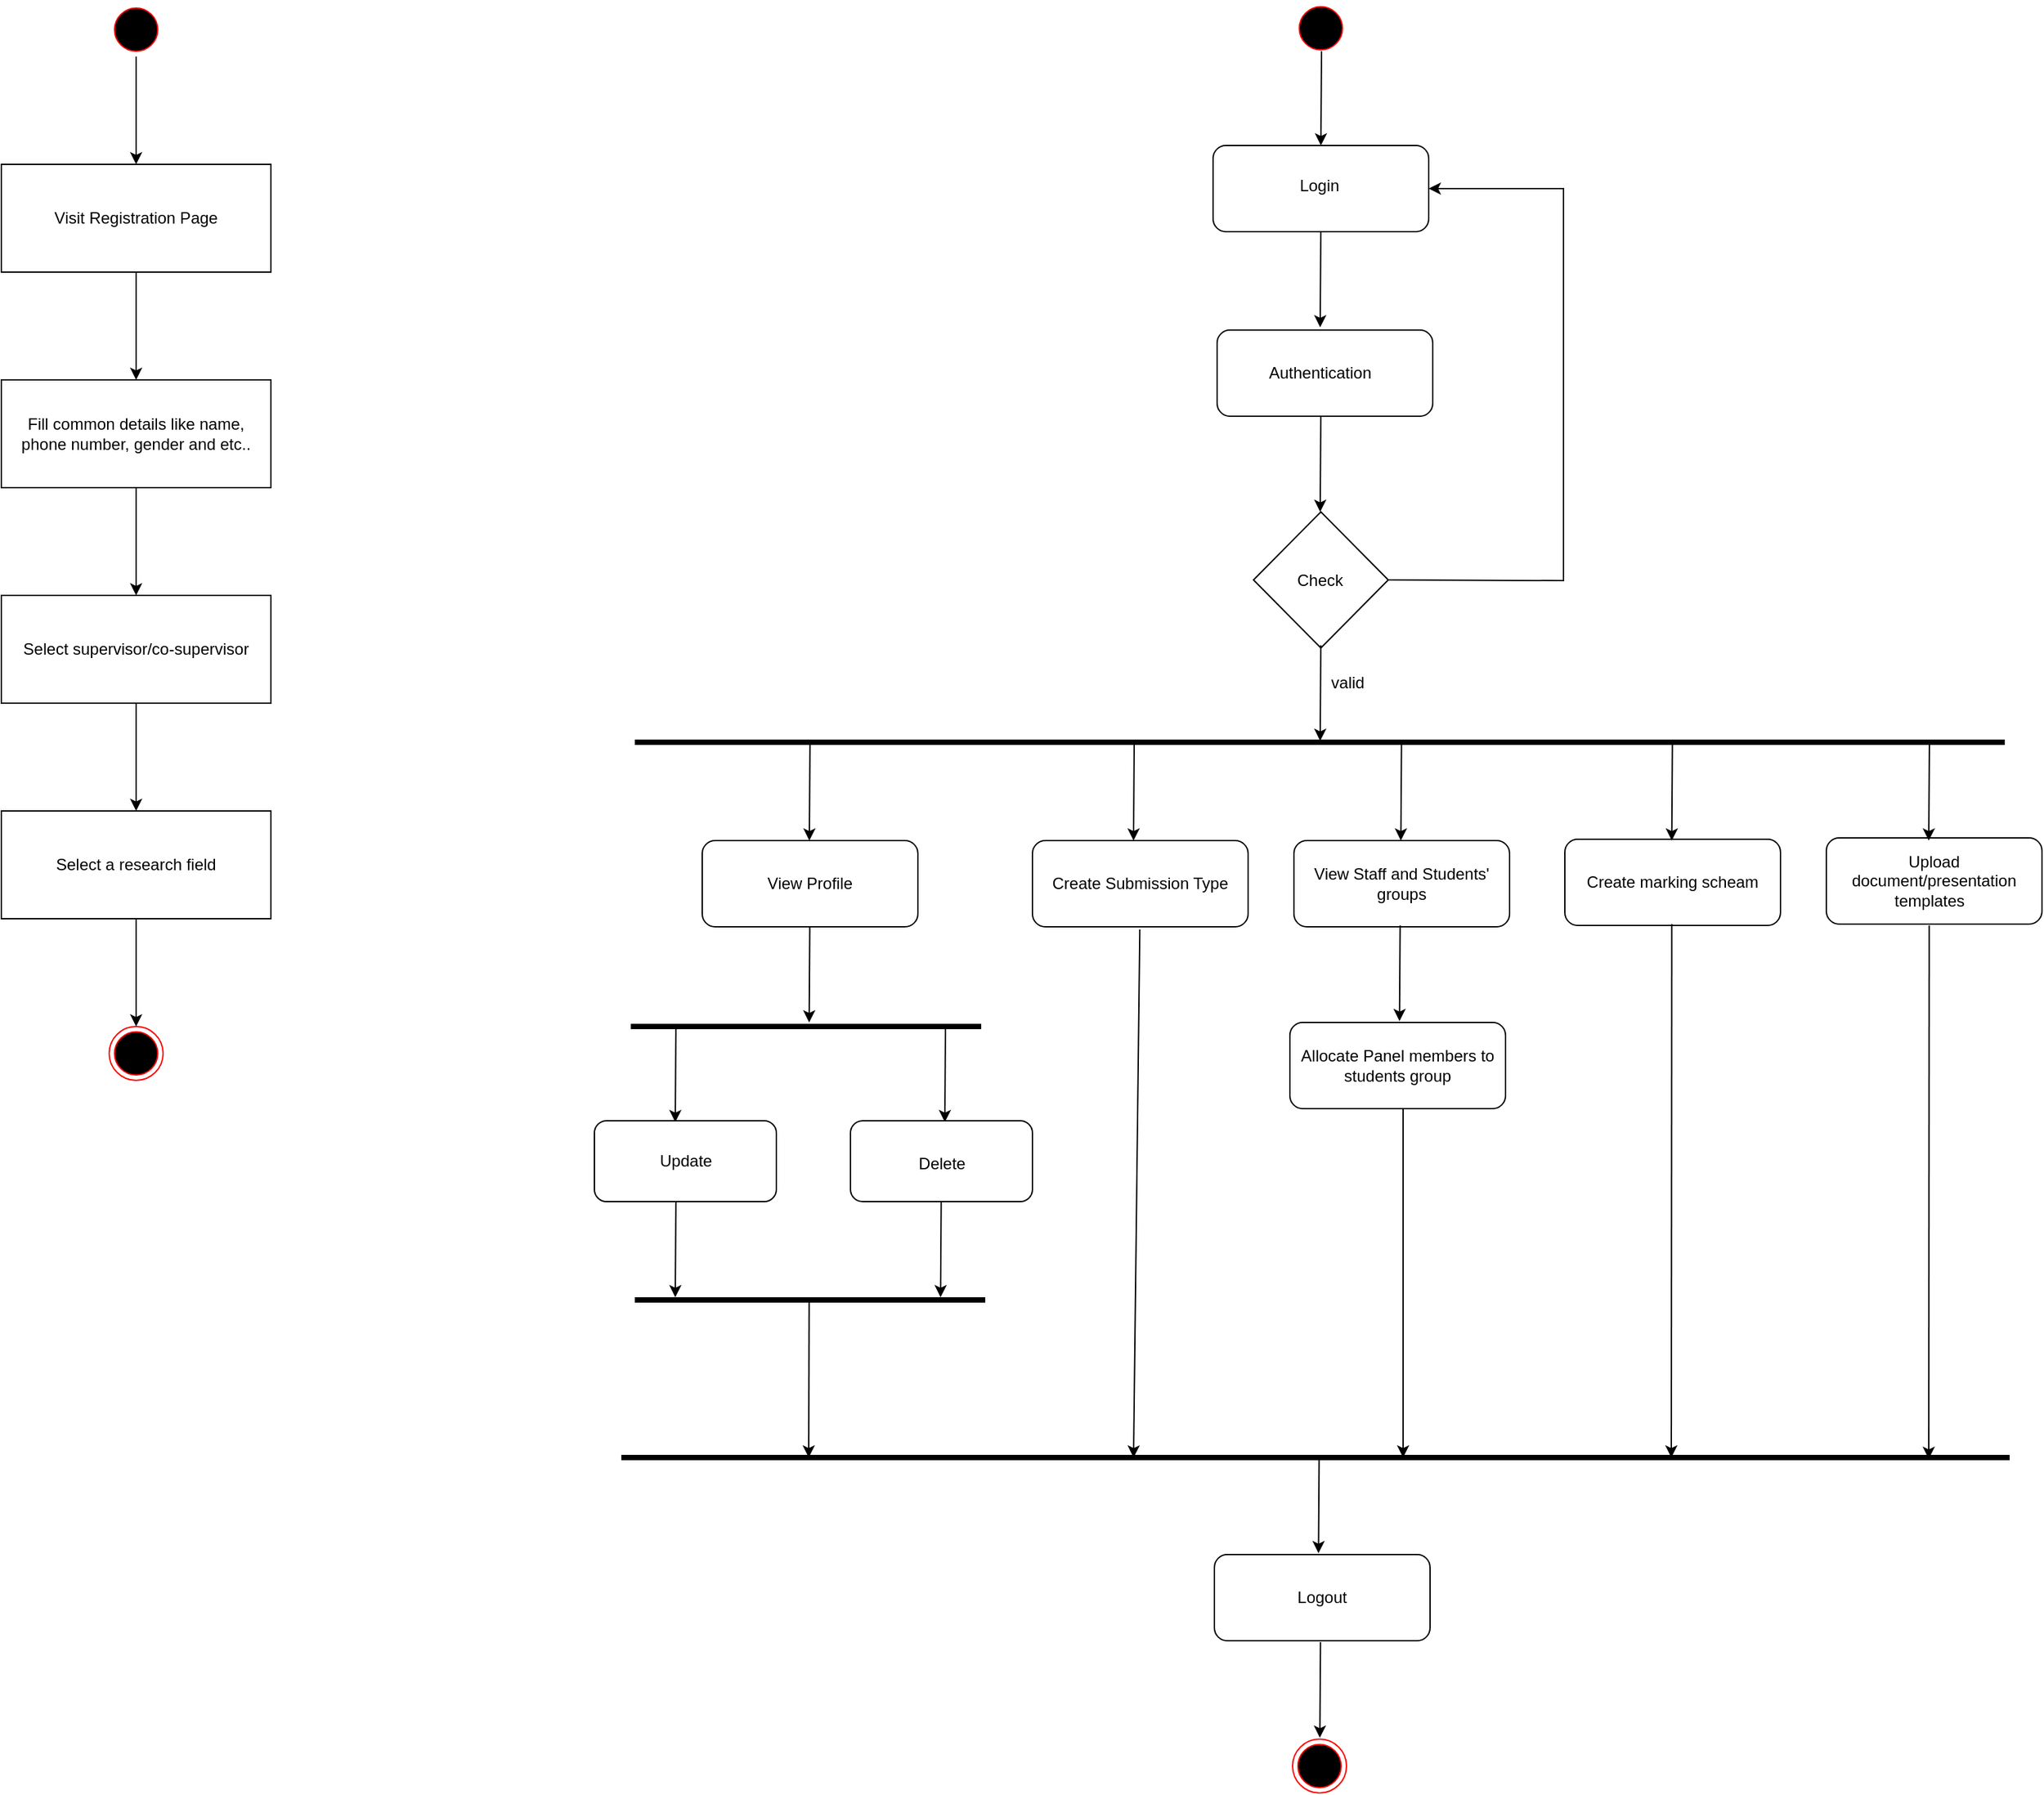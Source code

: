 <mxfile version="17.4.6" type="device" pages="4"><diagram id="7junTqOisqFzJntuYVe5" name="Registration"><mxGraphModel dx="1153" dy="1713" grid="1" gridSize="10" guides="1" tooltips="1" connect="1" arrows="1" fold="1" page="1" pageScale="1" pageWidth="850" pageHeight="1100" math="0" shadow="0"><root><mxCell id="0"/><mxCell id="1" parent="0"/><mxCell id="e0Zj1xR4pIRWwDDZG_VM-1" value="Visit Registration Page" style="html=1;dashed=0;whitespace=wrap;whiteSpace=wrap;spacing=3;" parent="1" vertex="1"><mxGeometry y="120" width="200" height="80" as="geometry"/></mxCell><mxCell id="e0Zj1xR4pIRWwDDZG_VM-3" value="" style="ellipse;html=1;shape=startState;fillColor=#000000;strokeColor=#ff0000;" parent="1" vertex="1"><mxGeometry x="80" width="40" height="40" as="geometry"/></mxCell><mxCell id="e0Zj1xR4pIRWwDDZG_VM-5" value="" style="endArrow=classic;html=1;rounded=0;exitX=0.5;exitY=1;exitDx=0;exitDy=0;entryX=0.5;entryY=0;entryDx=0;entryDy=0;" parent="1" source="e0Zj1xR4pIRWwDDZG_VM-3" target="e0Zj1xR4pIRWwDDZG_VM-1" edge="1"><mxGeometry width="50" height="50" relative="1" as="geometry"><mxPoint x="400" y="260" as="sourcePoint"/><mxPoint x="450" y="210" as="targetPoint"/></mxGeometry></mxCell><mxCell id="e0Zj1xR4pIRWwDDZG_VM-9" value="Fill common details like name, phone number, gender and etc.." style="html=1;dashed=0;whitespace=wrap;whiteSpace=wrap;spacing=3;" parent="1" vertex="1"><mxGeometry y="280" width="200" height="80" as="geometry"/></mxCell><mxCell id="e0Zj1xR4pIRWwDDZG_VM-10" value="" style="endArrow=classic;html=1;rounded=0;exitX=0.5;exitY=1;exitDx=0;exitDy=0;entryX=0.5;entryY=0;entryDx=0;entryDy=0;" parent="1" source="e0Zj1xR4pIRWwDDZG_VM-1" target="e0Zj1xR4pIRWwDDZG_VM-9" edge="1"><mxGeometry width="50" height="50" relative="1" as="geometry"><mxPoint x="340" y="230" as="sourcePoint"/><mxPoint x="340" y="310" as="targetPoint"/></mxGeometry></mxCell><mxCell id="e0Zj1xR4pIRWwDDZG_VM-11" value="Select supervisor/co-supervisor" style="html=1;dashed=0;whitespace=wrap;whiteSpace=wrap;spacing=3;" parent="1" vertex="1"><mxGeometry y="440" width="200" height="80" as="geometry"/></mxCell><mxCell id="e0Zj1xR4pIRWwDDZG_VM-12" value="" style="endArrow=classic;html=1;rounded=0;exitX=0.5;exitY=1;exitDx=0;exitDy=0;entryX=0.5;entryY=0;entryDx=0;entryDy=0;" parent="1" source="e0Zj1xR4pIRWwDDZG_VM-9" target="e0Zj1xR4pIRWwDDZG_VM-11" edge="1"><mxGeometry width="50" height="50" relative="1" as="geometry"><mxPoint x="390" y="420" as="sourcePoint"/><mxPoint x="390" y="500" as="targetPoint"/></mxGeometry></mxCell><mxCell id="e0Zj1xR4pIRWwDDZG_VM-13" value="Select a research field" style="html=1;dashed=0;whitespace=wrap;whiteSpace=wrap;spacing=3;" parent="1" vertex="1"><mxGeometry y="600" width="200" height="80" as="geometry"/></mxCell><mxCell id="e0Zj1xR4pIRWwDDZG_VM-14" value="" style="endArrow=classic;html=1;rounded=0;exitX=0.5;exitY=1;exitDx=0;exitDy=0;entryX=0.5;entryY=0;entryDx=0;entryDy=0;" parent="1" source="e0Zj1xR4pIRWwDDZG_VM-11" target="e0Zj1xR4pIRWwDDZG_VM-13" edge="1"><mxGeometry width="50" height="50" relative="1" as="geometry"><mxPoint x="340" y="560" as="sourcePoint"/><mxPoint x="340" y="640" as="targetPoint"/></mxGeometry></mxCell><mxCell id="e0Zj1xR4pIRWwDDZG_VM-15" value="" style="ellipse;html=1;shape=endState;fillColor=#000000;strokeColor=#ff0000;fontColor=#4D4D4D;" parent="1" vertex="1"><mxGeometry x="80" y="760" width="40" height="40" as="geometry"/></mxCell><mxCell id="e0Zj1xR4pIRWwDDZG_VM-16" value="" style="endArrow=classic;html=1;rounded=0;exitX=0.5;exitY=1;exitDx=0;exitDy=0;entryX=0.5;entryY=0;entryDx=0;entryDy=0;" parent="1" source="e0Zj1xR4pIRWwDDZG_VM-13" target="e0Zj1xR4pIRWwDDZG_VM-15" edge="1"><mxGeometry width="50" height="50" relative="1" as="geometry"><mxPoint x="160" y="700" as="sourcePoint"/><mxPoint x="160" y="780" as="targetPoint"/></mxGeometry></mxCell><mxCell id="K9vtQloMEwbBH8qfEJpa-1" value="" style="ellipse;html=1;shape=startState;fillColor=#000000;strokeColor=#ff0000;" vertex="1" parent="1"><mxGeometry x="959" y="-1" width="40" height="40" as="geometry"/></mxCell><mxCell id="K9vtQloMEwbBH8qfEJpa-2" value="" style="endArrow=classic;html=1;rounded=0;exitX=0.5;exitY=1;exitDx=0;exitDy=0;entryX=0.5;entryY=0;entryDx=0;entryDy=0;" edge="1" parent="1" target="K9vtQloMEwbBH8qfEJpa-3"><mxGeometry width="50" height="50" relative="1" as="geometry"><mxPoint x="979.47" y="36" as="sourcePoint"/><mxPoint x="979.47" y="116" as="targetPoint"/></mxGeometry></mxCell><mxCell id="K9vtQloMEwbBH8qfEJpa-3" value="" style="rounded=1;whiteSpace=wrap;html=1;" vertex="1" parent="1"><mxGeometry x="899" y="106" width="160" height="64" as="geometry"/></mxCell><mxCell id="K9vtQloMEwbBH8qfEJpa-4" value="Login" style="text;html=1;strokeColor=none;fillColor=none;align=center;verticalAlign=middle;whiteSpace=wrap;rounded=0;" vertex="1" parent="1"><mxGeometry x="948" y="121" width="60" height="30" as="geometry"/></mxCell><mxCell id="K9vtQloMEwbBH8qfEJpa-5" value="" style="endArrow=classic;html=1;rounded=0;exitX=0.5;exitY=1;exitDx=0;exitDy=0;entryX=0.5;entryY=0;entryDx=0;entryDy=0;" edge="1" parent="1"><mxGeometry width="50" height="50" relative="1" as="geometry"><mxPoint x="978.94" y="170" as="sourcePoint"/><mxPoint x="978.47" y="241" as="targetPoint"/></mxGeometry></mxCell><mxCell id="K9vtQloMEwbBH8qfEJpa-7" value="" style="rounded=1;whiteSpace=wrap;html=1;" vertex="1" parent="1"><mxGeometry x="902" y="243" width="160" height="64" as="geometry"/></mxCell><mxCell id="K9vtQloMEwbBH8qfEJpa-8" value="Authentication" style="text;html=1;strokeColor=none;fillColor=none;align=center;verticalAlign=middle;whiteSpace=wrap;rounded=0;" vertex="1" parent="1"><mxGeometry x="927.5" y="260" width="101" height="30" as="geometry"/></mxCell><mxCell id="K9vtQloMEwbBH8qfEJpa-9" value="" style="endArrow=classic;html=1;rounded=0;exitX=0.5;exitY=1;exitDx=0;exitDy=0;entryX=0.5;entryY=0;entryDx=0;entryDy=0;" edge="1" parent="1"><mxGeometry width="50" height="50" relative="1" as="geometry"><mxPoint x="978.94" y="307" as="sourcePoint"/><mxPoint x="978.47" y="378" as="targetPoint"/></mxGeometry></mxCell><mxCell id="K9vtQloMEwbBH8qfEJpa-10" value="" style="rhombus;whiteSpace=wrap;html=1;" vertex="1" parent="1"><mxGeometry x="929" y="378" width="100" height="101" as="geometry"/></mxCell><mxCell id="K9vtQloMEwbBH8qfEJpa-11" value="Check" style="text;html=1;strokeColor=none;fillColor=none;align=center;verticalAlign=middle;whiteSpace=wrap;rounded=0;" vertex="1" parent="1"><mxGeometry x="927.5" y="413.5" width="101" height="30" as="geometry"/></mxCell><mxCell id="K9vtQloMEwbBH8qfEJpa-12" value="" style="endArrow=classic;html=1;rounded=0;exitX=0.5;exitY=1;exitDx=0;exitDy=0;entryX=0.5;entryY=0;entryDx=0;entryDy=0;" edge="1" parent="1"><mxGeometry width="50" height="50" relative="1" as="geometry"><mxPoint x="978.94" y="477" as="sourcePoint"/><mxPoint x="978.47" y="548" as="targetPoint"/></mxGeometry></mxCell><mxCell id="K9vtQloMEwbBH8qfEJpa-13" value="valid" style="text;html=1;strokeColor=none;fillColor=none;align=center;verticalAlign=middle;whiteSpace=wrap;rounded=0;" vertex="1" parent="1"><mxGeometry x="969" y="490" width="60" height="30" as="geometry"/></mxCell><mxCell id="K9vtQloMEwbBH8qfEJpa-14" value="" style="endArrow=classic;html=1;rounded=0;exitX=1;exitY=0.5;exitDx=0;exitDy=0;entryX=1;entryY=0.5;entryDx=0;entryDy=0;" edge="1" parent="1" source="K9vtQloMEwbBH8qfEJpa-11" target="K9vtQloMEwbBH8qfEJpa-3"><mxGeometry width="50" height="50" relative="1" as="geometry"><mxPoint x="1119" y="413.5" as="sourcePoint"/><mxPoint x="1169" y="-30" as="targetPoint"/><Array as="points"><mxPoint x="1159" y="429"/><mxPoint x="1159" y="138"/></Array></mxGeometry></mxCell><mxCell id="K9vtQloMEwbBH8qfEJpa-19" value="" style="endArrow=none;html=1;rounded=0;strokeWidth=4;" edge="1" parent="1"><mxGeometry width="50" height="50" relative="1" as="geometry"><mxPoint x="470" y="549" as="sourcePoint"/><mxPoint x="1486.4" y="549" as="targetPoint"/></mxGeometry></mxCell><mxCell id="K9vtQloMEwbBH8qfEJpa-20" value="" style="endArrow=classic;html=1;rounded=0;exitX=0.5;exitY=1;exitDx=0;exitDy=0;entryX=0.5;entryY=0;entryDx=0;entryDy=0;" edge="1" parent="1"><mxGeometry width="50" height="50" relative="1" as="geometry"><mxPoint x="599.94" y="551" as="sourcePoint"/><mxPoint x="599.47" y="622" as="targetPoint"/></mxGeometry></mxCell><mxCell id="K9vtQloMEwbBH8qfEJpa-21" value="" style="rounded=1;whiteSpace=wrap;html=1;" vertex="1" parent="1"><mxGeometry x="520" y="622" width="160" height="64" as="geometry"/></mxCell><mxCell id="K9vtQloMEwbBH8qfEJpa-22" value="View Profile" style="text;html=1;strokeColor=none;fillColor=none;align=center;verticalAlign=middle;whiteSpace=wrap;rounded=0;" vertex="1" parent="1"><mxGeometry x="550" y="639" width="100" height="30" as="geometry"/></mxCell><mxCell id="K9vtQloMEwbBH8qfEJpa-23" value="" style="endArrow=classic;html=1;rounded=0;exitX=0.5;exitY=1;exitDx=0;exitDy=0;entryX=0.5;entryY=0;entryDx=0;entryDy=0;" edge="1" parent="1"><mxGeometry width="50" height="50" relative="1" as="geometry"><mxPoint x="700.47" y="760" as="sourcePoint"/><mxPoint x="700.0" y="831" as="targetPoint"/></mxGeometry></mxCell><mxCell id="K9vtQloMEwbBH8qfEJpa-24" value="" style="endArrow=classic;html=1;rounded=0;exitX=0.5;exitY=1;exitDx=0;exitDy=0;entryX=0.5;entryY=0;entryDx=0;entryDy=0;" edge="1" parent="1"><mxGeometry width="50" height="50" relative="1" as="geometry"><mxPoint x="500.47" y="760" as="sourcePoint"/><mxPoint x="500.0" y="831" as="targetPoint"/></mxGeometry></mxCell><mxCell id="K9vtQloMEwbBH8qfEJpa-25" value="" style="endArrow=classic;html=1;rounded=0;exitX=0.5;exitY=1;exitDx=0;exitDy=0;entryX=0.5;entryY=0;entryDx=0;entryDy=0;" edge="1" parent="1"><mxGeometry width="50" height="50" relative="1" as="geometry"><mxPoint x="599.8" y="686" as="sourcePoint"/><mxPoint x="599.33" y="757" as="targetPoint"/></mxGeometry></mxCell><mxCell id="K9vtQloMEwbBH8qfEJpa-26" value="" style="endArrow=none;html=1;rounded=0;strokeWidth=4;" edge="1" parent="1"><mxGeometry width="50" height="50" relative="1" as="geometry"><mxPoint x="467" y="760" as="sourcePoint"/><mxPoint x="727" y="760" as="targetPoint"/></mxGeometry></mxCell><mxCell id="K9vtQloMEwbBH8qfEJpa-27" value="" style="rounded=1;whiteSpace=wrap;html=1;" vertex="1" parent="1"><mxGeometry x="765" y="622" width="160" height="64" as="geometry"/></mxCell><mxCell id="K9vtQloMEwbBH8qfEJpa-28" value="" style="rounded=1;whiteSpace=wrap;html=1;" vertex="1" parent="1"><mxGeometry x="440" y="830" width="135" height="60" as="geometry"/></mxCell><mxCell id="K9vtQloMEwbBH8qfEJpa-29" value="" style="rounded=1;whiteSpace=wrap;html=1;" vertex="1" parent="1"><mxGeometry x="630" y="830" width="135" height="60" as="geometry"/></mxCell><mxCell id="K9vtQloMEwbBH8qfEJpa-30" value="Delete" style="text;html=1;strokeColor=none;fillColor=none;align=center;verticalAlign=middle;whiteSpace=wrap;rounded=0;" vertex="1" parent="1"><mxGeometry x="647.5" y="847" width="100" height="30" as="geometry"/></mxCell><mxCell id="K9vtQloMEwbBH8qfEJpa-31" value="Update" style="text;html=1;strokeColor=none;fillColor=none;align=center;verticalAlign=middle;whiteSpace=wrap;rounded=0;" vertex="1" parent="1"><mxGeometry x="457.5" y="845" width="100" height="30" as="geometry"/></mxCell><mxCell id="K9vtQloMEwbBH8qfEJpa-32" value="" style="endArrow=none;html=1;rounded=0;strokeWidth=4;" edge="1" parent="1"><mxGeometry width="50" height="50" relative="1" as="geometry"><mxPoint x="470" y="963" as="sourcePoint"/><mxPoint x="730" y="963" as="targetPoint"/></mxGeometry></mxCell><mxCell id="K9vtQloMEwbBH8qfEJpa-34" value="" style="endArrow=classic;html=1;rounded=0;exitX=0.5;exitY=1;exitDx=0;exitDy=0;entryX=0.5;entryY=0;entryDx=0;entryDy=0;" edge="1" parent="1"><mxGeometry width="50" height="50" relative="1" as="geometry"><mxPoint x="500.47" y="890" as="sourcePoint"/><mxPoint x="500.0" y="961" as="targetPoint"/></mxGeometry></mxCell><mxCell id="K9vtQloMEwbBH8qfEJpa-35" value="" style="endArrow=classic;html=1;rounded=0;exitX=0.5;exitY=1;exitDx=0;exitDy=0;entryX=0.5;entryY=0;entryDx=0;entryDy=0;" edge="1" parent="1"><mxGeometry width="50" height="50" relative="1" as="geometry"><mxPoint x="697.3" y="890" as="sourcePoint"/><mxPoint x="696.83" y="961" as="targetPoint"/></mxGeometry></mxCell><mxCell id="K9vtQloMEwbBH8qfEJpa-36" value="" style="endArrow=classic;html=1;rounded=0;exitX=0.5;exitY=1;exitDx=0;exitDy=0;entryX=0.5;entryY=0;entryDx=0;entryDy=0;" edge="1" parent="1"><mxGeometry width="50" height="50" relative="1" as="geometry"><mxPoint x="840.47" y="551" as="sourcePoint"/><mxPoint x="840.0" y="622" as="targetPoint"/></mxGeometry></mxCell><mxCell id="K9vtQloMEwbBH8qfEJpa-37" value="Create Submission Type" style="text;html=1;strokeColor=none;fillColor=none;align=center;verticalAlign=middle;whiteSpace=wrap;rounded=0;" vertex="1" parent="1"><mxGeometry x="770" y="639" width="150" height="30" as="geometry"/></mxCell><mxCell id="K9vtQloMEwbBH8qfEJpa-38" value="" style="rounded=1;whiteSpace=wrap;html=1;" vertex="1" parent="1"><mxGeometry x="959" y="622" width="160" height="64" as="geometry"/></mxCell><mxCell id="K9vtQloMEwbBH8qfEJpa-39" value="View Staff and Students' groups" style="text;html=1;strokeColor=none;fillColor=none;align=center;verticalAlign=middle;whiteSpace=wrap;rounded=0;" vertex="1" parent="1"><mxGeometry x="964" y="639" width="150" height="30" as="geometry"/></mxCell><mxCell id="K9vtQloMEwbBH8qfEJpa-40" value="" style="endArrow=classic;html=1;rounded=0;exitX=0.5;exitY=1;exitDx=0;exitDy=0;entryX=0.5;entryY=0;entryDx=0;entryDy=0;" edge="1" parent="1"><mxGeometry width="50" height="50" relative="1" as="geometry"><mxPoint x="1038.8" y="551" as="sourcePoint"/><mxPoint x="1038.33" y="622" as="targetPoint"/></mxGeometry></mxCell><mxCell id="K9vtQloMEwbBH8qfEJpa-42" value="" style="endArrow=classic;html=1;rounded=0;exitX=0.5;exitY=1;exitDx=0;exitDy=0;entryX=0.5;entryY=0;entryDx=0;entryDy=0;" edge="1" parent="1"><mxGeometry width="50" height="50" relative="1" as="geometry"><mxPoint x="1037.8" y="685" as="sourcePoint"/><mxPoint x="1037.33" y="756" as="targetPoint"/></mxGeometry></mxCell><mxCell id="K9vtQloMEwbBH8qfEJpa-43" value="" style="rounded=1;whiteSpace=wrap;html=1;" vertex="1" parent="1"><mxGeometry x="956" y="757" width="160" height="64" as="geometry"/></mxCell><mxCell id="K9vtQloMEwbBH8qfEJpa-44" value="Allocate Panel members to students group" style="text;html=1;strokeColor=none;fillColor=none;align=center;verticalAlign=middle;whiteSpace=wrap;rounded=0;" vertex="1" parent="1"><mxGeometry x="961" y="774" width="150" height="30" as="geometry"/></mxCell><mxCell id="K9vtQloMEwbBH8qfEJpa-45" value="" style="rounded=1;whiteSpace=wrap;html=1;" vertex="1" parent="1"><mxGeometry x="1160" y="621" width="160" height="64" as="geometry"/></mxCell><mxCell id="K9vtQloMEwbBH8qfEJpa-46" value="Create marking scheam" style="text;html=1;strokeColor=none;fillColor=none;align=center;verticalAlign=middle;whiteSpace=wrap;rounded=0;" vertex="1" parent="1"><mxGeometry x="1165" y="638" width="150" height="30" as="geometry"/></mxCell><mxCell id="K9vtQloMEwbBH8qfEJpa-47" value="" style="rounded=1;whiteSpace=wrap;html=1;" vertex="1" parent="1"><mxGeometry x="1354" y="620" width="160" height="64" as="geometry"/></mxCell><mxCell id="K9vtQloMEwbBH8qfEJpa-48" value="&lt;span class=&quot;fontstyle0&quot;&gt;Upload document/presentation templates&lt;/span&gt;&amp;nbsp;&amp;nbsp;" style="text;html=1;strokeColor=none;fillColor=none;align=center;verticalAlign=middle;whiteSpace=wrap;rounded=0;" vertex="1" parent="1"><mxGeometry x="1359" y="637" width="150" height="30" as="geometry"/></mxCell><mxCell id="K9vtQloMEwbBH8qfEJpa-49" value="" style="endArrow=classic;html=1;rounded=0;exitX=0.5;exitY=1;exitDx=0;exitDy=0;entryX=0.5;entryY=0;entryDx=0;entryDy=0;" edge="1" parent="1"><mxGeometry width="50" height="50" relative="1" as="geometry"><mxPoint x="1430.47" y="551" as="sourcePoint"/><mxPoint x="1430" y="622" as="targetPoint"/></mxGeometry></mxCell><mxCell id="K9vtQloMEwbBH8qfEJpa-50" value="" style="endArrow=classic;html=1;rounded=0;exitX=0.5;exitY=1;exitDx=0;exitDy=0;entryX=0.5;entryY=0;entryDx=0;entryDy=0;" edge="1" parent="1"><mxGeometry width="50" height="50" relative="1" as="geometry"><mxPoint x="1239.8" y="551" as="sourcePoint"/><mxPoint x="1239.33" y="622" as="targetPoint"/></mxGeometry></mxCell><mxCell id="K9vtQloMEwbBH8qfEJpa-51" value="" style="endArrow=none;html=1;rounded=0;strokeWidth=4;" edge="1" parent="1"><mxGeometry width="50" height="50" relative="1" as="geometry"><mxPoint x="460" y="1080" as="sourcePoint"/><mxPoint x="1490" y="1080" as="targetPoint"/></mxGeometry></mxCell><mxCell id="K9vtQloMEwbBH8qfEJpa-52" value="" style="endArrow=classic;html=1;rounded=0;" edge="1" parent="1"><mxGeometry width="50" height="50" relative="1" as="geometry"><mxPoint x="599.33" y="964" as="sourcePoint"/><mxPoint x="599" y="1080" as="targetPoint"/></mxGeometry></mxCell><mxCell id="K9vtQloMEwbBH8qfEJpa-53" value="" style="endArrow=classic;html=1;rounded=0;" edge="1" parent="1"><mxGeometry width="50" height="50" relative="1" as="geometry"><mxPoint x="844.66" y="688" as="sourcePoint"/><mxPoint x="840" y="1080" as="targetPoint"/></mxGeometry></mxCell><mxCell id="K9vtQloMEwbBH8qfEJpa-55" value="" style="endArrow=classic;html=1;rounded=0;" edge="1" parent="1"><mxGeometry width="50" height="50" relative="1" as="geometry"><mxPoint x="1040" y="821" as="sourcePoint"/><mxPoint x="1040" y="1080" as="targetPoint"/></mxGeometry></mxCell><mxCell id="K9vtQloMEwbBH8qfEJpa-56" value="" style="endArrow=classic;html=1;rounded=0;" edge="1" parent="1"><mxGeometry width="50" height="50" relative="1" as="geometry"><mxPoint x="1239.33" y="684" as="sourcePoint"/><mxPoint x="1239" y="1080" as="targetPoint"/></mxGeometry></mxCell><mxCell id="K9vtQloMEwbBH8qfEJpa-57" value="" style="endArrow=classic;html=1;rounded=0;" edge="1" parent="1"><mxGeometry width="50" height="50" relative="1" as="geometry"><mxPoint x="1430.33" y="685" as="sourcePoint"/><mxPoint x="1430" y="1081" as="targetPoint"/></mxGeometry></mxCell><mxCell id="K9vtQloMEwbBH8qfEJpa-58" value="" style="rounded=1;whiteSpace=wrap;html=1;" vertex="1" parent="1"><mxGeometry x="900" y="1152" width="160" height="64" as="geometry"/></mxCell><mxCell id="K9vtQloMEwbBH8qfEJpa-59" value="Logout" style="text;html=1;strokeColor=none;fillColor=none;align=center;verticalAlign=middle;whiteSpace=wrap;rounded=0;" vertex="1" parent="1"><mxGeometry x="905" y="1169" width="150" height="30" as="geometry"/></mxCell><mxCell id="K9vtQloMEwbBH8qfEJpa-60" value="" style="endArrow=classic;html=1;rounded=0;exitX=0.5;exitY=1;exitDx=0;exitDy=0;entryX=0.5;entryY=0;entryDx=0;entryDy=0;" edge="1" parent="1"><mxGeometry width="50" height="50" relative="1" as="geometry"><mxPoint x="977.7" y="1080" as="sourcePoint"/><mxPoint x="977.23" y="1151" as="targetPoint"/></mxGeometry></mxCell><mxCell id="K9vtQloMEwbBH8qfEJpa-61" value="" style="endArrow=classic;html=1;rounded=0;exitX=0.5;exitY=1;exitDx=0;exitDy=0;entryX=0.5;entryY=0;entryDx=0;entryDy=0;" edge="1" parent="1"><mxGeometry width="50" height="50" relative="1" as="geometry"><mxPoint x="978.7" y="1217" as="sourcePoint"/><mxPoint x="978.23" y="1288" as="targetPoint"/></mxGeometry></mxCell><mxCell id="K9vtQloMEwbBH8qfEJpa-62" value="" style="ellipse;html=1;shape=endState;fillColor=#000000;strokeColor=#ff0000;fontColor=#4D4D4D;" vertex="1" parent="1"><mxGeometry x="958" y="1289" width="40" height="40" as="geometry"/></mxCell></root></mxGraphModel></diagram><diagram id="XN4zipR3R5NA02cnzHFs" name="Accept Topics"><mxGraphModel dx="1038" dy="649" grid="1" gridSize="10" guides="1" tooltips="1" connect="1" arrows="1" fold="1" page="1" pageScale="1" pageWidth="850" pageHeight="1100" math="0" shadow="0"><root><mxCell id="qZienZhDxXyCKP2YgH4U-0"/><mxCell id="qZienZhDxXyCKP2YgH4U-1" parent="qZienZhDxXyCKP2YgH4U-0"/><mxCell id="kViy-9CH3S9IMjZg9cT7-0" value="Visit &lt;i&gt;topics&lt;/i&gt; tab" style="html=1;dashed=0;whitespace=wrap;whiteSpace=wrap;spacing=3;" parent="qZienZhDxXyCKP2YgH4U-1" vertex="1"><mxGeometry y="120" width="200" height="80" as="geometry"/></mxCell><mxCell id="kViy-9CH3S9IMjZg9cT7-1" value="" style="ellipse;html=1;shape=startState;fillColor=#000000;strokeColor=#ff0000;" parent="qZienZhDxXyCKP2YgH4U-1" vertex="1"><mxGeometry x="80" width="40" height="40" as="geometry"/></mxCell><mxCell id="kViy-9CH3S9IMjZg9cT7-2" value="" style="endArrow=classic;html=1;rounded=0;exitX=0.5;exitY=1;exitDx=0;exitDy=0;entryX=0.5;entryY=0;entryDx=0;entryDy=0;" parent="qZienZhDxXyCKP2YgH4U-1" source="kViy-9CH3S9IMjZg9cT7-1" target="kViy-9CH3S9IMjZg9cT7-0" edge="1"><mxGeometry width="50" height="50" relative="1" as="geometry"><mxPoint x="400" y="260" as="sourcePoint"/><mxPoint x="450" y="210" as="targetPoint"/></mxGeometry></mxCell><mxCell id="mzbX5GXKSrBw7AEYctz5-2" value="View incoming topics" style="html=1;dashed=0;whitespace=wrap;whiteSpace=wrap;spacing=3;" vertex="1" parent="qZienZhDxXyCKP2YgH4U-1"><mxGeometry y="440" width="200" height="80" as="geometry"/></mxCell><mxCell id="mzbX5GXKSrBw7AEYctz5-3" value="" style="rhombus;whiteSpace=wrap;html=1;" vertex="1" parent="qZienZhDxXyCKP2YgH4U-1"><mxGeometry x="60" y="280" width="80" height="80" as="geometry"/></mxCell><mxCell id="mzbX5GXKSrBw7AEYctz5-4" value="" style="endArrow=classic;html=1;rounded=0;exitX=0.5;exitY=1;exitDx=0;exitDy=0;entryX=0.5;entryY=0;entryDx=0;entryDy=0;" edge="1" parent="qZienZhDxXyCKP2YgH4U-1" source="kViy-9CH3S9IMjZg9cT7-0" target="mzbX5GXKSrBw7AEYctz5-3"><mxGeometry width="50" height="50" relative="1" as="geometry"><mxPoint x="140" y="220" as="sourcePoint"/><mxPoint x="140" y="300" as="targetPoint"/></mxGeometry></mxCell><mxCell id="mzbX5GXKSrBw7AEYctz5-5" value="[ Only supervisor ]" style="endArrow=classic;html=1;rounded=0;exitX=0.5;exitY=1;exitDx=0;exitDy=0;entryX=0.5;entryY=0;entryDx=0;entryDy=0;" edge="1" parent="qZienZhDxXyCKP2YgH4U-1" source="mzbX5GXKSrBw7AEYctz5-3" target="mzbX5GXKSrBw7AEYctz5-2"><mxGeometry width="50" height="50" relative="1" as="geometry"><mxPoint x="310" y="370" as="sourcePoint"/><mxPoint x="310" y="450" as="targetPoint"/></mxGeometry></mxCell><mxCell id="mzbX5GXKSrBw7AEYctz5-7" value="View accepted topics" style="html=1;dashed=0;whitespace=wrap;whiteSpace=wrap;spacing=3;" vertex="1" parent="qZienZhDxXyCKP2YgH4U-1"><mxGeometry x="440" y="440" width="200" height="80" as="geometry"/></mxCell><mxCell id="mzbX5GXKSrBw7AEYctz5-8" value="[ Any supervisor ]" style="endArrow=classic;html=1;rounded=0;exitX=1;exitY=0.5;exitDx=0;exitDy=0;entryX=0.5;entryY=0;entryDx=0;entryDy=0;" edge="1" parent="qZienZhDxXyCKP2YgH4U-1" source="mzbX5GXKSrBw7AEYctz5-3" target="mzbX5GXKSrBw7AEYctz5-7"><mxGeometry width="50" height="50" relative="1" as="geometry"><mxPoint x="410" y="280" as="sourcePoint"/><mxPoint x="410" y="360" as="targetPoint"/><Array as="points"><mxPoint x="540" y="320"/></Array></mxGeometry></mxCell><mxCell id="mzbX5GXKSrBw7AEYctz5-9" value="View topic" style="html=1;dashed=0;whitespace=wrap;whiteSpace=wrap;spacing=3;" vertex="1" parent="qZienZhDxXyCKP2YgH4U-1"><mxGeometry y="600" width="200" height="80" as="geometry"/></mxCell><mxCell id="mzbX5GXKSrBw7AEYctz5-10" value="" style="endArrow=classic;html=1;rounded=0;exitX=0.5;exitY=1;exitDx=0;exitDy=0;entryX=0.5;entryY=0;entryDx=0;entryDy=0;" edge="1" parent="qZienZhDxXyCKP2YgH4U-1" source="mzbX5GXKSrBw7AEYctz5-2" target="mzbX5GXKSrBw7AEYctz5-9"><mxGeometry width="50" height="50" relative="1" as="geometry"><mxPoint x="340" y="550" as="sourcePoint"/><mxPoint x="340" y="630" as="targetPoint"/></mxGeometry></mxCell><mxCell id="mzbX5GXKSrBw7AEYctz5-11" value="Accept / Reject" style="html=1;dashed=0;whitespace=wrap;whiteSpace=wrap;spacing=3;" vertex="1" parent="qZienZhDxXyCKP2YgH4U-1"><mxGeometry y="760" width="200" height="80" as="geometry"/></mxCell><mxCell id="mzbX5GXKSrBw7AEYctz5-12" value="" style="endArrow=classic;html=1;rounded=0;exitX=0.5;exitY=1;exitDx=0;exitDy=0;entryX=0.5;entryY=0;entryDx=0;entryDy=0;" edge="1" parent="qZienZhDxXyCKP2YgH4U-1" source="mzbX5GXKSrBw7AEYctz5-9" target="mzbX5GXKSrBw7AEYctz5-11"><mxGeometry width="50" height="50" relative="1" as="geometry"><mxPoint x="420" y="740" as="sourcePoint"/><mxPoint x="420" y="820" as="targetPoint"/></mxGeometry></mxCell><mxCell id="QPXlXlWwRhFuMgN8V9o4-0" value="" style="ellipse;html=1;shape=endState;fillColor=#000000;strokeColor=#ff0000;fontColor=#4D4D4D;" vertex="1" parent="qZienZhDxXyCKP2YgH4U-1"><mxGeometry x="80" y="960" width="40" height="40" as="geometry"/></mxCell><mxCell id="QPXlXlWwRhFuMgN8V9o4-1" value="" style="endArrow=classic;html=1;rounded=0;exitX=0.5;exitY=1;exitDx=0;exitDy=0;entryX=0.5;entryY=0;entryDx=0;entryDy=0;" edge="1" parent="qZienZhDxXyCKP2YgH4U-1" source="mzbX5GXKSrBw7AEYctz5-11" target="QPXlXlWwRhFuMgN8V9o4-0"><mxGeometry width="50" height="50" relative="1" as="geometry"><mxPoint x="290" y="980" as="sourcePoint"/><mxPoint x="290" y="1060" as="targetPoint"/></mxGeometry></mxCell><mxCell id="QPXlXlWwRhFuMgN8V9o4-2" value="" style="endArrow=classic;html=1;rounded=0;exitX=0.5;exitY=1;exitDx=0;exitDy=0;entryX=1;entryY=0.5;entryDx=0;entryDy=0;" edge="1" parent="qZienZhDxXyCKP2YgH4U-1" source="mzbX5GXKSrBw7AEYctz5-7" target="QPXlXlWwRhFuMgN8V9o4-0"><mxGeometry width="50" height="50" relative="1" as="geometry"><mxPoint x="390" y="870" as="sourcePoint"/><mxPoint x="390" y="990" as="targetPoint"/><Array as="points"><mxPoint x="540" y="980"/></Array></mxGeometry></mxCell></root></mxGraphModel></diagram><diagram name="Document Evaluation" id="lIamJlioeJQaGz0EPuXw"><mxGraphModel dx="1038" dy="649" grid="1" gridSize="10" guides="1" tooltips="1" connect="1" arrows="1" fold="1" page="1" pageScale="1" pageWidth="850" pageHeight="1100" math="0" shadow="0"><root><mxCell id="M4KK1cOfGHvbOkWnBFEc-0"/><mxCell id="M4KK1cOfGHvbOkWnBFEc-1" parent="M4KK1cOfGHvbOkWnBFEc-0"/><mxCell id="M4KK1cOfGHvbOkWnBFEc-2" value="Visit submitted documents page" style="html=1;dashed=0;whitespace=wrap;whiteSpace=wrap;spacing=3;" parent="M4KK1cOfGHvbOkWnBFEc-1" vertex="1"><mxGeometry y="120" width="200" height="80" as="geometry"/></mxCell><mxCell id="M4KK1cOfGHvbOkWnBFEc-3" value="" style="ellipse;html=1;shape=startState;fillColor=#000000;strokeColor=#ff0000;" parent="M4KK1cOfGHvbOkWnBFEc-1" vertex="1"><mxGeometry x="80" width="40" height="40" as="geometry"/></mxCell><mxCell id="M4KK1cOfGHvbOkWnBFEc-4" value="" style="endArrow=classic;html=1;rounded=0;exitX=0.5;exitY=1;exitDx=0;exitDy=0;entryX=0.5;entryY=0;entryDx=0;entryDy=0;" parent="M4KK1cOfGHvbOkWnBFEc-1" source="M4KK1cOfGHvbOkWnBFEc-3" target="M4KK1cOfGHvbOkWnBFEc-2" edge="1"><mxGeometry width="50" height="50" relative="1" as="geometry"><mxPoint x="400" y="260" as="sourcePoint"/><mxPoint x="450" y="210" as="targetPoint"/></mxGeometry></mxCell><mxCell id="M4KK1cOfGHvbOkWnBFEc-7" value="" style="endArrow=classic;html=1;rounded=0;exitX=0.5;exitY=1;exitDx=0;exitDy=0;entryX=0.5;entryY=0;entryDx=0;entryDy=0;" parent="M4KK1cOfGHvbOkWnBFEc-1" source="M4KK1cOfGHvbOkWnBFEc-2" edge="1" target="M4KK1cOfGHvbOkWnBFEc-18"><mxGeometry width="50" height="50" relative="1" as="geometry"><mxPoint x="140" y="220" as="sourcePoint"/><mxPoint x="150" y="260" as="targetPoint"/></mxGeometry></mxCell><mxCell id="M4KK1cOfGHvbOkWnBFEc-15" value="" style="ellipse;html=1;shape=endState;fillColor=#000000;strokeColor=#ff0000;fontColor=#4D4D4D;" parent="M4KK1cOfGHvbOkWnBFEc-1" vertex="1"><mxGeometry x="80" y="800" width="40" height="40" as="geometry"/></mxCell><mxCell id="M4KK1cOfGHvbOkWnBFEc-16" value="" style="endArrow=classic;html=1;rounded=0;exitX=0.5;exitY=1;exitDx=0;exitDy=0;entryX=0.5;entryY=0;entryDx=0;entryDy=0;" parent="M4KK1cOfGHvbOkWnBFEc-1" target="M4KK1cOfGHvbOkWnBFEc-15" edge="1" source="ZzprRllAevDN7a3H619P-4"><mxGeometry width="50" height="50" relative="1" as="geometry"><mxPoint x="100" y="840" as="sourcePoint"/><mxPoint x="290" y="1060" as="targetPoint"/></mxGeometry></mxCell><mxCell id="M4KK1cOfGHvbOkWnBFEc-18" value="View submission details" style="html=1;dashed=0;whitespace=wrap;whiteSpace=wrap;spacing=3;" parent="M4KK1cOfGHvbOkWnBFEc-1" vertex="1"><mxGeometry y="280" width="200" height="80" as="geometry"/></mxCell><mxCell id="ZzprRllAevDN7a3H619P-0" value="This page includes group details, documents and a form to give marks" style="shape=note;size=20;whiteSpace=wrap;html=1;" vertex="1" parent="M4KK1cOfGHvbOkWnBFEc-1"><mxGeometry x="360" y="260" width="220" height="120" as="geometry"/></mxCell><mxCell id="ZzprRllAevDN7a3H619P-1" value="" style="endArrow=none;dashed=1;html=1;dashPattern=1 3;strokeWidth=2;rounded=0;entryX=0;entryY=0.5;entryDx=0;entryDy=0;entryPerimeter=0;exitX=1;exitY=0.5;exitDx=0;exitDy=0;" edge="1" parent="M4KK1cOfGHvbOkWnBFEc-1" source="M4KK1cOfGHvbOkWnBFEc-18" target="ZzprRllAevDN7a3H619P-0"><mxGeometry width="50" height="50" relative="1" as="geometry"><mxPoint x="190" y="420" as="sourcePoint"/><mxPoint x="240" y="370" as="targetPoint"/></mxGeometry></mxCell><mxCell id="ZzprRllAevDN7a3H619P-2" value="Fill out marks form" style="html=1;dashed=0;whitespace=wrap;whiteSpace=wrap;spacing=3;" vertex="1" parent="M4KK1cOfGHvbOkWnBFEc-1"><mxGeometry y="440" width="200" height="80" as="geometry"/></mxCell><mxCell id="ZzprRllAevDN7a3H619P-3" value="" style="endArrow=classic;html=1;rounded=0;exitX=0.5;exitY=1;exitDx=0;exitDy=0;entryX=0.5;entryY=0;entryDx=0;entryDy=0;" edge="1" parent="M4KK1cOfGHvbOkWnBFEc-1" source="M4KK1cOfGHvbOkWnBFEc-18" target="ZzprRllAevDN7a3H619P-2"><mxGeometry width="50" height="50" relative="1" as="geometry"><mxPoint x="330" y="440" as="sourcePoint"/><mxPoint x="330" y="520" as="targetPoint"/></mxGeometry></mxCell><mxCell id="ZzprRllAevDN7a3H619P-4" value="Finish" style="html=1;dashed=0;whitespace=wrap;whiteSpace=wrap;spacing=3;" vertex="1" parent="M4KK1cOfGHvbOkWnBFEc-1"><mxGeometry y="600" width="200" height="80" as="geometry"/></mxCell><mxCell id="ZzprRllAevDN7a3H619P-5" value="" style="endArrow=classic;html=1;rounded=0;exitX=0.5;exitY=1;exitDx=0;exitDy=0;entryX=0.5;entryY=0;entryDx=0;entryDy=0;" edge="1" parent="M4KK1cOfGHvbOkWnBFEc-1" source="ZzprRllAevDN7a3H619P-2" target="ZzprRllAevDN7a3H619P-4"><mxGeometry width="50" height="50" relative="1" as="geometry"><mxPoint x="320" y="540" as="sourcePoint"/><mxPoint x="320" y="620" as="targetPoint"/></mxGeometry></mxCell></root></mxGraphModel></diagram><diagram name="Chat" id="d2j23Ft1g5q3Wv9yc_-W"><mxGraphModel dx="1038" dy="649" grid="1" gridSize="10" guides="1" tooltips="1" connect="1" arrows="1" fold="1" page="1" pageScale="1" pageWidth="850" pageHeight="1100" math="0" shadow="0"><root><mxCell id="X3uD-f9b4FQ9OEVg01f--0"/><mxCell id="X3uD-f9b4FQ9OEVg01f--1" parent="X3uD-f9b4FQ9OEVg01f--0"/><mxCell id="X3uD-f9b4FQ9OEVg01f--2" value="Visti Chat page" style="html=1;dashed=0;whitespace=wrap;whiteSpace=wrap;spacing=3;" vertex="1" parent="X3uD-f9b4FQ9OEVg01f--1"><mxGeometry y="120" width="200" height="80" as="geometry"/></mxCell><mxCell id="X3uD-f9b4FQ9OEVg01f--3" value="" style="ellipse;html=1;shape=startState;fillColor=#000000;strokeColor=#ff0000;" vertex="1" parent="X3uD-f9b4FQ9OEVg01f--1"><mxGeometry x="80" width="40" height="40" as="geometry"/></mxCell><mxCell id="X3uD-f9b4FQ9OEVg01f--4" value="" style="endArrow=classic;html=1;rounded=0;exitX=0.5;exitY=1;exitDx=0;exitDy=0;entryX=0.5;entryY=0;entryDx=0;entryDy=0;" edge="1" parent="X3uD-f9b4FQ9OEVg01f--1" source="X3uD-f9b4FQ9OEVg01f--3" target="X3uD-f9b4FQ9OEVg01f--2"><mxGeometry width="50" height="50" relative="1" as="geometry"><mxPoint x="400" y="260" as="sourcePoint"/><mxPoint x="450" y="210" as="targetPoint"/></mxGeometry></mxCell><mxCell id="X3uD-f9b4FQ9OEVg01f--5" value="" style="endArrow=classic;html=1;rounded=0;exitX=0.5;exitY=1;exitDx=0;exitDy=0;entryX=0.5;entryY=0;entryDx=0;entryDy=0;" edge="1" parent="X3uD-f9b4FQ9OEVg01f--1" source="X3uD-f9b4FQ9OEVg01f--2" target="X3uD-f9b4FQ9OEVg01f--8"><mxGeometry width="50" height="50" relative="1" as="geometry"><mxPoint x="140" y="220" as="sourcePoint"/><mxPoint x="150" y="260" as="targetPoint"/></mxGeometry></mxCell><mxCell id="X3uD-f9b4FQ9OEVg01f--6" value="" style="ellipse;html=1;shape=endState;fillColor=#000000;strokeColor=#ff0000;fontColor=#4D4D4D;" vertex="1" parent="X3uD-f9b4FQ9OEVg01f--1"><mxGeometry x="80" y="640" width="40" height="40" as="geometry"/></mxCell><mxCell id="X3uD-f9b4FQ9OEVg01f--7" value="" style="endArrow=classic;html=1;rounded=0;exitX=0.5;exitY=1;exitDx=0;exitDy=0;entryX=0.5;entryY=0;entryDx=0;entryDy=0;" edge="1" parent="X3uD-f9b4FQ9OEVg01f--1" source="X3uD-f9b4FQ9OEVg01f--11" target="X3uD-f9b4FQ9OEVg01f--6"><mxGeometry width="50" height="50" relative="1" as="geometry"><mxPoint x="100" y="680" as="sourcePoint"/><mxPoint x="290" y="1060" as="targetPoint"/></mxGeometry></mxCell><mxCell id="X3uD-f9b4FQ9OEVg01f--8" value="Search or just select a student group" style="html=1;dashed=0;whitespace=wrap;whiteSpace=wrap;spacing=4;" vertex="1" parent="X3uD-f9b4FQ9OEVg01f--1"><mxGeometry y="280" width="200" height="80" as="geometry"/></mxCell><mxCell id="X3uD-f9b4FQ9OEVg01f--9" value="A message sent to a group will be seen by every member of the group" style="shape=note;size=20;whiteSpace=wrap;html=1;spacing=8;" vertex="1" parent="X3uD-f9b4FQ9OEVg01f--1"><mxGeometry x="360" y="420" width="220" height="120" as="geometry"/></mxCell><mxCell id="X3uD-f9b4FQ9OEVg01f--10" value="" style="endArrow=none;dashed=1;html=1;dashPattern=1 3;strokeWidth=2;rounded=0;entryX=0;entryY=0.5;entryDx=0;entryDy=0;entryPerimeter=0;exitX=1;exitY=0.5;exitDx=0;exitDy=0;" edge="1" parent="X3uD-f9b4FQ9OEVg01f--1" source="X3uD-f9b4FQ9OEVg01f--11" target="X3uD-f9b4FQ9OEVg01f--9"><mxGeometry width="50" height="50" relative="1" as="geometry"><mxPoint x="190" y="420" as="sourcePoint"/><mxPoint x="240" y="370" as="targetPoint"/></mxGeometry></mxCell><mxCell id="X3uD-f9b4FQ9OEVg01f--11" value="Chat" style="html=1;dashed=0;whitespace=wrap;whiteSpace=wrap;spacing=3;" vertex="1" parent="X3uD-f9b4FQ9OEVg01f--1"><mxGeometry y="440" width="200" height="80" as="geometry"/></mxCell><mxCell id="X3uD-f9b4FQ9OEVg01f--12" value="" style="endArrow=classic;html=1;rounded=0;exitX=0.5;exitY=1;exitDx=0;exitDy=0;entryX=0.5;entryY=0;entryDx=0;entryDy=0;" edge="1" parent="X3uD-f9b4FQ9OEVg01f--1" source="X3uD-f9b4FQ9OEVg01f--8" target="X3uD-f9b4FQ9OEVg01f--11"><mxGeometry width="50" height="50" relative="1" as="geometry"><mxPoint x="330" y="440" as="sourcePoint"/><mxPoint x="330" y="520" as="targetPoint"/></mxGeometry></mxCell></root></mxGraphModel></diagram></mxfile>